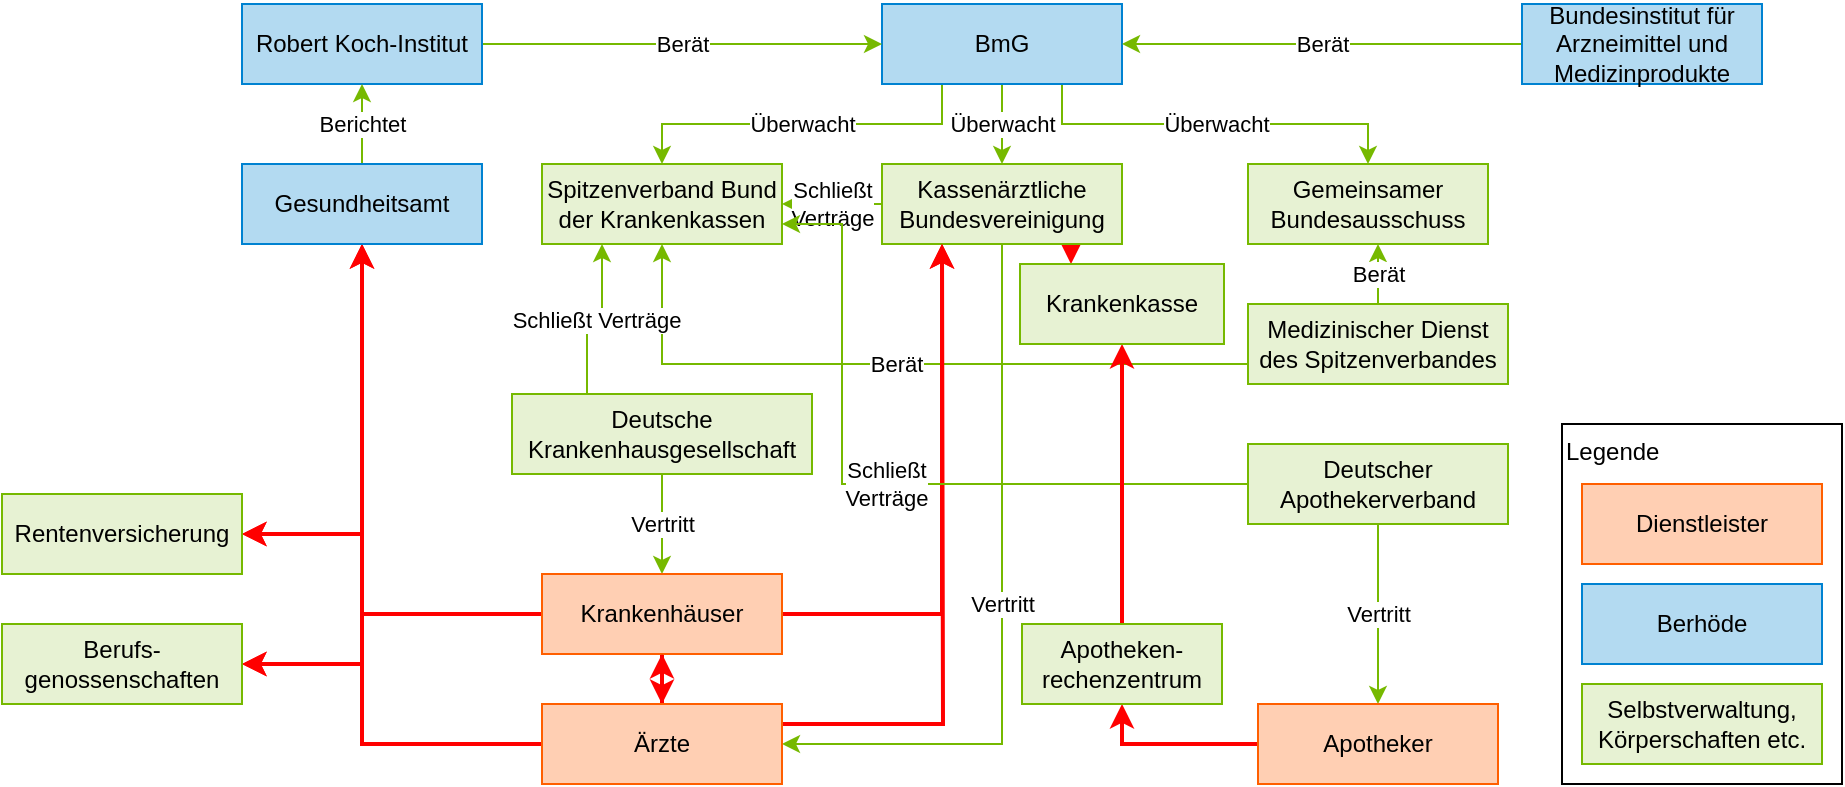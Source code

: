 <mxfile pages="1" version="11.2.8" type="github"><diagram id="JCUAJHui1cTqt_1yR6ed" name="Page-1"><mxGraphModel dx="2235" dy="707" grid="1" gridSize="10" guides="1" tooltips="1" connect="1" arrows="1" fold="1" page="1" pageScale="1" pageWidth="827" pageHeight="1169" math="0" shadow="0"><root><mxCell id="0"/><mxCell id="1" parent="0"/><mxCell id="QdY5PhTL_vACxa5VLYhr-6" value="Überwacht" style="edgeStyle=orthogonalEdgeStyle;rounded=0;orthogonalLoop=1;jettySize=auto;html=1;entryX=0.5;entryY=0;entryDx=0;entryDy=0;exitX=0.75;exitY=1;exitDx=0;exitDy=0;strokeColor=#76B900;" parent="1" source="AlCQmprM3-0Vt3tK8gpz-12" target="QdY5PhTL_vACxa5VLYhr-1" edge="1"><mxGeometry relative="1" as="geometry"/></mxCell><mxCell id="QdY5PhTL_vACxa5VLYhr-7" value="Überwacht" style="edgeStyle=orthogonalEdgeStyle;rounded=0;orthogonalLoop=1;jettySize=auto;html=1;exitX=0.5;exitY=1;exitDx=0;exitDy=0;entryX=0.5;entryY=0;entryDx=0;entryDy=0;strokeColor=#76B900;" parent="1" source="AlCQmprM3-0Vt3tK8gpz-12" target="QdY5PhTL_vACxa5VLYhr-2" edge="1"><mxGeometry relative="1" as="geometry"/></mxCell><mxCell id="QdY5PhTL_vACxa5VLYhr-8" value="Überwacht" style="edgeStyle=orthogonalEdgeStyle;rounded=0;orthogonalLoop=1;jettySize=auto;html=1;exitX=0.25;exitY=1;exitDx=0;exitDy=0;entryX=0.5;entryY=0;entryDx=0;entryDy=0;strokeColor=#76B900;" parent="1" source="AlCQmprM3-0Vt3tK8gpz-12" target="QdY5PhTL_vACxa5VLYhr-5" edge="1"><mxGeometry relative="1" as="geometry"/></mxCell><mxCell id="AlCQmprM3-0Vt3tK8gpz-12" value="BmG" style="rounded=0;whiteSpace=wrap;html=1;fillColor=#B3DAF1;strokeColor=#0082D1;fontColor=#000000;" parent="1" vertex="1"><mxGeometry x="230" y="50" width="120" height="40" as="geometry"/></mxCell><mxCell id="QdY5PhTL_vACxa5VLYhr-1" value="Gemeinsamer Bundesausschuss" style="rounded=0;whiteSpace=wrap;html=1;fillColor=#e7f2d3;strokeColor=#76B900;fontColor=#000000;" parent="1" vertex="1"><mxGeometry x="413" y="130" width="120" height="40" as="geometry"/></mxCell><mxCell id="iqHSibivyHGAqa5-Yu_o-13" value="Vertritt" style="edgeStyle=orthogonalEdgeStyle;rounded=0;orthogonalLoop=1;jettySize=auto;html=1;exitX=0.5;exitY=1;exitDx=0;exitDy=0;entryX=1;entryY=0.5;entryDx=0;entryDy=0;strokeColor=#76B900;" parent="1" source="QdY5PhTL_vACxa5VLYhr-2" target="iqHSibivyHGAqa5-Yu_o-7" edge="1"><mxGeometry relative="1" as="geometry"/></mxCell><mxCell id="iqHSibivyHGAqa5-Yu_o-14" value="Schließt&lt;br&gt;Verträge" style="edgeStyle=orthogonalEdgeStyle;rounded=0;orthogonalLoop=1;jettySize=auto;html=1;exitX=0;exitY=0.5;exitDx=0;exitDy=0;entryX=1;entryY=0.5;entryDx=0;entryDy=0;strokeColor=#76B900;" parent="1" source="QdY5PhTL_vACxa5VLYhr-2" target="QdY5PhTL_vACxa5VLYhr-5" edge="1"><mxGeometry relative="1" as="geometry"/></mxCell><mxCell id="ENdIrUWkLSQ5iFck-MsW-21" style="edgeStyle=orthogonalEdgeStyle;rounded=0;orthogonalLoop=1;jettySize=auto;html=1;exitX=0.75;exitY=1;exitDx=0;exitDy=0;entryX=0.25;entryY=0;entryDx=0;entryDy=0;strokeColor=#FF0000;strokeWidth=2;" edge="1" parent="1" source="QdY5PhTL_vACxa5VLYhr-2" target="ENdIrUWkLSQ5iFck-MsW-4"><mxGeometry relative="1" as="geometry"/></mxCell><mxCell id="QdY5PhTL_vACxa5VLYhr-2" value="Kassenärztliche Bundesvereinigung" style="rounded=0;whiteSpace=wrap;html=1;fillColor=#e7f2d3;strokeColor=#76B900;fontColor=#000000;" parent="1" vertex="1"><mxGeometry x="230" y="130" width="120" height="40" as="geometry"/></mxCell><mxCell id="iqHSibivyHGAqa5-Yu_o-1" value="Berät" style="edgeStyle=orthogonalEdgeStyle;rounded=0;orthogonalLoop=1;jettySize=auto;html=1;exitX=0;exitY=0.75;exitDx=0;exitDy=0;entryX=0.5;entryY=1;entryDx=0;entryDy=0;strokeColor=#76B900;" parent="1" source="QdY5PhTL_vACxa5VLYhr-3" target="QdY5PhTL_vACxa5VLYhr-5" edge="1"><mxGeometry relative="1" as="geometry"/></mxCell><mxCell id="iqHSibivyHGAqa5-Yu_o-10" value="Berät" style="edgeStyle=orthogonalEdgeStyle;rounded=0;orthogonalLoop=1;jettySize=auto;html=1;exitX=0.5;exitY=0;exitDx=0;exitDy=0;strokeColor=#76B900;" parent="1" source="QdY5PhTL_vACxa5VLYhr-3" edge="1"><mxGeometry relative="1" as="geometry"><mxPoint x="478" y="170" as="targetPoint"/></mxGeometry></mxCell><mxCell id="QdY5PhTL_vACxa5VLYhr-3" value="Medizinischer Dienst des Spitzenverbandes" style="rounded=0;whiteSpace=wrap;html=1;fillColor=#e7f2d3;strokeColor=#76B900;fontColor=#000000;" parent="1" vertex="1"><mxGeometry x="413" y="200" width="130" height="40" as="geometry"/></mxCell><mxCell id="iqHSibivyHGAqa5-Yu_o-5" value="Vertritt" style="edgeStyle=orthogonalEdgeStyle;rounded=0;orthogonalLoop=1;jettySize=auto;html=1;exitX=0.5;exitY=1;exitDx=0;exitDy=0;entryX=0.5;entryY=0;entryDx=0;entryDy=0;strokeColor=#76B900;" parent="1" source="QdY5PhTL_vACxa5VLYhr-4" target="iqHSibivyHGAqa5-Yu_o-4" edge="1"><mxGeometry relative="1" as="geometry"/></mxCell><mxCell id="iqHSibivyHGAqa5-Yu_o-11" value="Schließt Verträge" style="edgeStyle=orthogonalEdgeStyle;rounded=0;orthogonalLoop=1;jettySize=auto;html=1;exitX=0.25;exitY=0;exitDx=0;exitDy=0;entryX=0.25;entryY=1;entryDx=0;entryDy=0;strokeColor=#76B900;" parent="1" source="QdY5PhTL_vACxa5VLYhr-4" target="QdY5PhTL_vACxa5VLYhr-5" edge="1"><mxGeometry relative="1" as="geometry"/></mxCell><mxCell id="QdY5PhTL_vACxa5VLYhr-4" value="Deutsche Krankenhausgesellschaft" style="rounded=0;whiteSpace=wrap;html=1;fillColor=#e7f2d3;strokeColor=#76B900;fontColor=#000000;" parent="1" vertex="1"><mxGeometry x="45" y="245" width="150" height="40" as="geometry"/></mxCell><mxCell id="QdY5PhTL_vACxa5VLYhr-5" value="Spitzenverband Bund der Krankenkassen" style="rounded=0;whiteSpace=wrap;html=1;fillColor=#e7f2d3;strokeColor=#76B900;fontColor=#000000;" parent="1" vertex="1"><mxGeometry x="60" y="130" width="120" height="40" as="geometry"/></mxCell><mxCell id="iqHSibivyHGAqa5-Yu_o-3" value="Berät" style="edgeStyle=orthogonalEdgeStyle;rounded=0;orthogonalLoop=1;jettySize=auto;html=1;exitX=1;exitY=0.5;exitDx=0;exitDy=0;entryX=0;entryY=0.5;entryDx=0;entryDy=0;strokeColor=#76B900;" parent="1" source="iqHSibivyHGAqa5-Yu_o-2" target="AlCQmprM3-0Vt3tK8gpz-12" edge="1"><mxGeometry relative="1" as="geometry"/></mxCell><mxCell id="iqHSibivyHGAqa5-Yu_o-2" value="Robert Koch-Institut" style="rounded=0;whiteSpace=wrap;html=1;fillColor=#B3DAF1;strokeColor=#0082D1;fontColor=#000000;" parent="1" vertex="1"><mxGeometry x="-90" y="50" width="120" height="40" as="geometry"/></mxCell><mxCell id="ENdIrUWkLSQ5iFck-MsW-8" style="edgeStyle=orthogonalEdgeStyle;rounded=0;orthogonalLoop=1;jettySize=auto;html=1;exitX=0;exitY=0.5;exitDx=0;exitDy=0;entryX=0.5;entryY=1;entryDx=0;entryDy=0;strokeColor=#FF0000;strokeWidth=2;" edge="1" parent="1" source="iqHSibivyHGAqa5-Yu_o-4" target="iqHSibivyHGAqa5-Yu_o-28"><mxGeometry relative="1" as="geometry"/></mxCell><mxCell id="ENdIrUWkLSQ5iFck-MsW-9" style="edgeStyle=orthogonalEdgeStyle;rounded=0;orthogonalLoop=1;jettySize=auto;html=1;exitX=0;exitY=0.5;exitDx=0;exitDy=0;entryX=1;entryY=0.5;entryDx=0;entryDy=0;strokeColor=#FF0000;strokeWidth=2;" edge="1" parent="1" source="iqHSibivyHGAqa5-Yu_o-4" target="ENdIrUWkLSQ5iFck-MsW-1"><mxGeometry relative="1" as="geometry"><Array as="points"><mxPoint x="-30" y="355"/><mxPoint x="-30" y="315"/></Array></mxGeometry></mxCell><mxCell id="ENdIrUWkLSQ5iFck-MsW-12" style="edgeStyle=orthogonalEdgeStyle;rounded=0;orthogonalLoop=1;jettySize=auto;html=1;exitX=0.5;exitY=1;exitDx=0;exitDy=0;entryX=0.5;entryY=0;entryDx=0;entryDy=0;strokeColor=#FF0000;strokeWidth=2;" edge="1" parent="1" source="iqHSibivyHGAqa5-Yu_o-4" target="iqHSibivyHGAqa5-Yu_o-7"><mxGeometry relative="1" as="geometry"/></mxCell><mxCell id="ENdIrUWkLSQ5iFck-MsW-17" style="edgeStyle=orthogonalEdgeStyle;rounded=0;orthogonalLoop=1;jettySize=auto;html=1;exitX=0;exitY=0.5;exitDx=0;exitDy=0;entryX=1;entryY=0.5;entryDx=0;entryDy=0;strokeColor=#FF0000;strokeWidth=2;" edge="1" parent="1" source="iqHSibivyHGAqa5-Yu_o-4" target="ENdIrUWkLSQ5iFck-MsW-2"><mxGeometry relative="1" as="geometry"><Array as="points"><mxPoint x="-30" y="355"/><mxPoint x="-30" y="380"/></Array></mxGeometry></mxCell><mxCell id="ENdIrUWkLSQ5iFck-MsW-19" style="edgeStyle=orthogonalEdgeStyle;rounded=0;orthogonalLoop=1;jettySize=auto;html=1;exitX=1;exitY=0.5;exitDx=0;exitDy=0;entryX=0.25;entryY=1;entryDx=0;entryDy=0;strokeColor=#FF0000;strokeWidth=2;" edge="1" parent="1" source="iqHSibivyHGAqa5-Yu_o-4" target="QdY5PhTL_vACxa5VLYhr-2"><mxGeometry relative="1" as="geometry"/></mxCell><mxCell id="iqHSibivyHGAqa5-Yu_o-4" value="Krankenhäuser" style="rounded=0;whiteSpace=wrap;html=1;fillColor=#FFCFB3;strokeColor=#FF5F00;fontColor=#000000;" parent="1" vertex="1"><mxGeometry x="60" y="335" width="120" height="40" as="geometry"/></mxCell><mxCell id="iqHSibivyHGAqa5-Yu_o-8" value="" style="edgeStyle=orthogonalEdgeStyle;rounded=0;orthogonalLoop=1;jettySize=auto;html=1;exitX=0;exitY=0.5;exitDx=0;exitDy=0;entryX=0.5;entryY=1;entryDx=0;entryDy=0;strokeColor=#FF0000;strokeWidth=2;" parent="1" source="iqHSibivyHGAqa5-Yu_o-7" target="iqHSibivyHGAqa5-Yu_o-28" edge="1"><mxGeometry relative="1" as="geometry"/></mxCell><mxCell id="ENdIrUWkLSQ5iFck-MsW-10" style="edgeStyle=orthogonalEdgeStyle;rounded=0;orthogonalLoop=1;jettySize=auto;html=1;exitX=0;exitY=0.5;exitDx=0;exitDy=0;entryX=1;entryY=0.5;entryDx=0;entryDy=0;strokeColor=#FF0000;strokeWidth=2;" edge="1" parent="1" source="iqHSibivyHGAqa5-Yu_o-7" target="ENdIrUWkLSQ5iFck-MsW-1"><mxGeometry relative="1" as="geometry"><Array as="points"><mxPoint x="-30" y="420"/><mxPoint x="-30" y="315"/></Array></mxGeometry></mxCell><mxCell id="ENdIrUWkLSQ5iFck-MsW-13" style="edgeStyle=orthogonalEdgeStyle;rounded=0;orthogonalLoop=1;jettySize=auto;html=1;exitX=0.5;exitY=0;exitDx=0;exitDy=0;entryX=0.5;entryY=1;entryDx=0;entryDy=0;strokeColor=#FF0000;strokeWidth=2;" edge="1" parent="1" source="iqHSibivyHGAqa5-Yu_o-7" target="iqHSibivyHGAqa5-Yu_o-4"><mxGeometry relative="1" as="geometry"/></mxCell><mxCell id="ENdIrUWkLSQ5iFck-MsW-18" style="edgeStyle=orthogonalEdgeStyle;rounded=0;orthogonalLoop=1;jettySize=auto;html=1;exitX=0;exitY=0.5;exitDx=0;exitDy=0;entryX=1;entryY=0.5;entryDx=0;entryDy=0;strokeColor=#FF0000;strokeWidth=2;" edge="1" parent="1" source="iqHSibivyHGAqa5-Yu_o-7" target="ENdIrUWkLSQ5iFck-MsW-2"><mxGeometry relative="1" as="geometry"><Array as="points"><mxPoint x="-30" y="420"/><mxPoint x="-30" y="380"/></Array></mxGeometry></mxCell><mxCell id="ENdIrUWkLSQ5iFck-MsW-20" style="edgeStyle=orthogonalEdgeStyle;rounded=0;orthogonalLoop=1;jettySize=auto;html=1;exitX=1;exitY=0.25;exitDx=0;exitDy=0;strokeColor=#FF0000;strokeWidth=2;" edge="1" parent="1" source="iqHSibivyHGAqa5-Yu_o-7"><mxGeometry relative="1" as="geometry"><mxPoint x="260" y="170" as="targetPoint"/></mxGeometry></mxCell><mxCell id="iqHSibivyHGAqa5-Yu_o-7" value="Ärzte" style="rounded=0;whiteSpace=wrap;html=1;fillColor=#FFCFB3;strokeColor=#FF5F00;fontColor=#000000;" parent="1" vertex="1"><mxGeometry x="60" y="400" width="120" height="40" as="geometry"/></mxCell><mxCell id="iqHSibivyHGAqa5-Yu_o-17" value="Berät" style="edgeStyle=orthogonalEdgeStyle;rounded=0;orthogonalLoop=1;jettySize=auto;html=1;exitX=0;exitY=0.5;exitDx=0;exitDy=0;entryX=1;entryY=0.5;entryDx=0;entryDy=0;strokeColor=#76B900;" parent="1" source="iqHSibivyHGAqa5-Yu_o-16" target="AlCQmprM3-0Vt3tK8gpz-12" edge="1"><mxGeometry relative="1" as="geometry"/></mxCell><mxCell id="iqHSibivyHGAqa5-Yu_o-16" value="Bundesinstitut für Arzneimittel und Medizinprodukte" style="rounded=0;whiteSpace=wrap;html=1;fillColor=#B3DAF1;strokeColor=#0082D1;fontColor=#000000;" parent="1" vertex="1"><mxGeometry x="550" y="50" width="120" height="40" as="geometry"/></mxCell><mxCell id="iqHSibivyHGAqa5-Yu_o-21" value="Schließt&lt;br&gt;Verträge" style="edgeStyle=orthogonalEdgeStyle;rounded=0;orthogonalLoop=1;jettySize=auto;html=1;exitX=0;exitY=0.5;exitDx=0;exitDy=0;entryX=1;entryY=0.75;entryDx=0;entryDy=0;strokeColor=#76B900;" parent="1" source="iqHSibivyHGAqa5-Yu_o-18" target="QdY5PhTL_vACxa5VLYhr-5" edge="1"><mxGeometry relative="1" as="geometry"><Array as="points"><mxPoint x="210" y="290"/><mxPoint x="210" y="160"/></Array></mxGeometry></mxCell><mxCell id="iqHSibivyHGAqa5-Yu_o-22" value="Vertritt" style="edgeStyle=orthogonalEdgeStyle;rounded=0;orthogonalLoop=1;jettySize=auto;html=1;exitX=0.5;exitY=1;exitDx=0;exitDy=0;entryX=0.5;entryY=0;entryDx=0;entryDy=0;strokeColor=#76B900;" parent="1" source="iqHSibivyHGAqa5-Yu_o-18" target="iqHSibivyHGAqa5-Yu_o-19" edge="1"><mxGeometry relative="1" as="geometry"/></mxCell><mxCell id="iqHSibivyHGAqa5-Yu_o-18" value="Deutscher Apothekerverband" style="rounded=0;whiteSpace=wrap;html=1;fillColor=#e7f2d3;strokeColor=#76B900;fontColor=#000000;" parent="1" vertex="1"><mxGeometry x="413" y="270" width="130" height="40" as="geometry"/></mxCell><mxCell id="ENdIrUWkLSQ5iFck-MsW-7" style="edgeStyle=orthogonalEdgeStyle;rounded=0;orthogonalLoop=1;jettySize=auto;html=1;exitX=0;exitY=0.5;exitDx=0;exitDy=0;entryX=0.5;entryY=1;entryDx=0;entryDy=0;strokeColor=#FF0000;strokeWidth=2;" edge="1" parent="1" source="iqHSibivyHGAqa5-Yu_o-19" target="ENdIrUWkLSQ5iFck-MsW-3"><mxGeometry relative="1" as="geometry"/></mxCell><mxCell id="iqHSibivyHGAqa5-Yu_o-19" value="Apotheker" style="rounded=0;whiteSpace=wrap;html=1;fillColor=#FFCFB3;strokeColor=#FF5F00;fontColor=#000000;" parent="1" vertex="1"><mxGeometry x="418" y="400" width="120" height="40" as="geometry"/></mxCell><mxCell id="iqHSibivyHGAqa5-Yu_o-27" value="Legende" style="rounded=0;whiteSpace=wrap;html=1;align=left;verticalAlign=top;" parent="1" vertex="1"><mxGeometry x="570" y="260" width="140" height="180" as="geometry"/></mxCell><mxCell id="iqHSibivyHGAqa5-Yu_o-23" value="Berhöde" style="rounded=0;whiteSpace=wrap;html=1;fillColor=#B3DAF1;strokeColor=#0082D1;fontColor=#000000;" parent="1" vertex="1"><mxGeometry x="580" y="340" width="120" height="40" as="geometry"/></mxCell><mxCell id="iqHSibivyHGAqa5-Yu_o-24" value="Dienstleister" style="rounded=0;whiteSpace=wrap;html=1;fillColor=#FFCFB3;strokeColor=#FF5F00;fontColor=#000000;" parent="1" vertex="1"><mxGeometry x="580" y="290" width="120" height="40" as="geometry"/></mxCell><mxCell id="iqHSibivyHGAqa5-Yu_o-26" value="Selbstverwaltung, Körperschaften etc." style="rounded=0;whiteSpace=wrap;html=1;fillColor=#e7f2d3;strokeColor=#76B900;fontColor=#000000;" parent="1" vertex="1"><mxGeometry x="580" y="390" width="120" height="40" as="geometry"/></mxCell><mxCell id="iqHSibivyHGAqa5-Yu_o-29" value="Berichtet" style="edgeStyle=orthogonalEdgeStyle;rounded=0;orthogonalLoop=1;jettySize=auto;html=1;exitX=0.5;exitY=0;exitDx=0;exitDy=0;strokeColor=#76B900;" parent="1" source="iqHSibivyHGAqa5-Yu_o-28" target="iqHSibivyHGAqa5-Yu_o-2" edge="1"><mxGeometry relative="1" as="geometry"/></mxCell><mxCell id="iqHSibivyHGAqa5-Yu_o-28" value="Gesundheitsamt" style="rounded=0;whiteSpace=wrap;html=1;fillColor=#B3DAF1;strokeColor=#0082D1;fontColor=#000000;" parent="1" vertex="1"><mxGeometry x="-90" y="130" width="120" height="40" as="geometry"/></mxCell><mxCell id="ENdIrUWkLSQ5iFck-MsW-1" value="Rentenversicherung" style="rounded=0;whiteSpace=wrap;html=1;fillColor=#e7f2d3;strokeColor=#76B900;fontColor=#000000;" vertex="1" parent="1"><mxGeometry x="-210" y="295" width="120" height="40" as="geometry"/></mxCell><mxCell id="ENdIrUWkLSQ5iFck-MsW-2" value="Berufs-&lt;br&gt;genossenschaften" style="rounded=0;whiteSpace=wrap;html=1;fillColor=#e7f2d3;strokeColor=#76B900;fontColor=#000000;" vertex="1" parent="1"><mxGeometry x="-210" y="360" width="120" height="40" as="geometry"/></mxCell><mxCell id="ENdIrUWkLSQ5iFck-MsW-22" style="edgeStyle=orthogonalEdgeStyle;rounded=0;orthogonalLoop=1;jettySize=auto;html=1;exitX=0.5;exitY=0;exitDx=0;exitDy=0;entryX=0.5;entryY=1;entryDx=0;entryDy=0;strokeColor=#FF0000;strokeWidth=2;" edge="1" parent="1" source="ENdIrUWkLSQ5iFck-MsW-3" target="ENdIrUWkLSQ5iFck-MsW-4"><mxGeometry relative="1" as="geometry"/></mxCell><mxCell id="ENdIrUWkLSQ5iFck-MsW-3" value="Apotheken-&lt;br&gt;rechenzentrum" style="rounded=0;whiteSpace=wrap;html=1;fillColor=#e7f2d3;strokeColor=#76B900;fontColor=#000000;" vertex="1" parent="1"><mxGeometry x="300" y="360" width="100" height="40" as="geometry"/></mxCell><mxCell id="ENdIrUWkLSQ5iFck-MsW-4" value="Krankenkasse" style="rounded=0;whiteSpace=wrap;html=1;fillColor=#e7f2d3;strokeColor=#76B900;fontColor=#000000;" vertex="1" parent="1"><mxGeometry x="299" y="180" width="102" height="40" as="geometry"/></mxCell></root></mxGraphModel></diagram></mxfile>